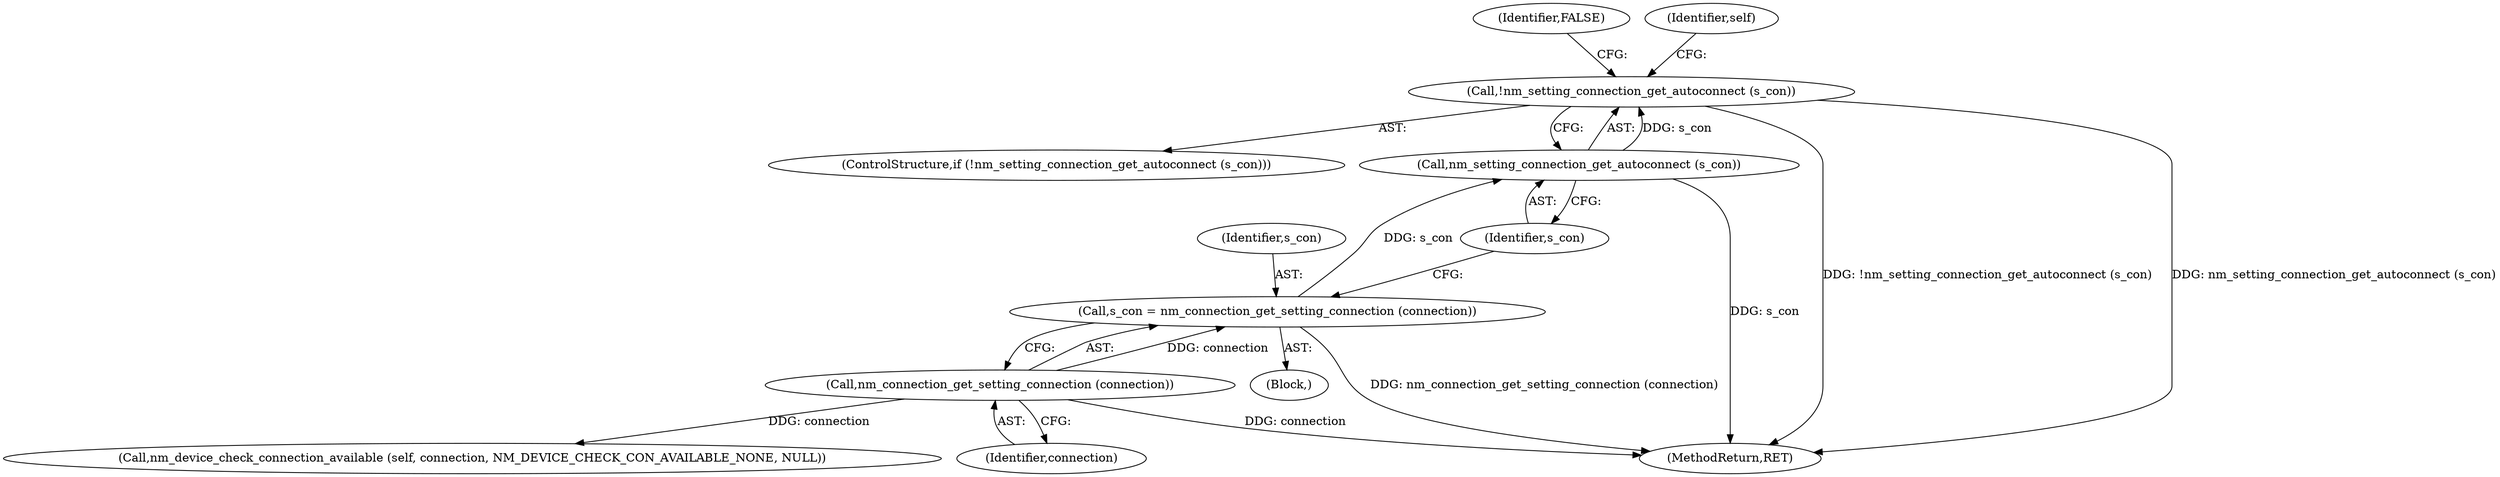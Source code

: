 digraph "0_NetworkManager_d5fc88e573fa58b93034b04d35a2454f5d28cad9@API" {
"1002767" [label="(Call,!nm_setting_connection_get_autoconnect (s_con))"];
"1002768" [label="(Call,nm_setting_connection_get_autoconnect (s_con))"];
"1002762" [label="(Call,s_con = nm_connection_get_setting_connection (connection))"];
"1002764" [label="(Call,nm_connection_get_setting_connection (connection))"];
"1002771" [label="(Identifier,FALSE)"];
"1002766" [label="(ControlStructure,if (!nm_setting_connection_get_autoconnect (s_con)))"];
"1002773" [label="(Call,nm_device_check_connection_available (self, connection, NM_DEVICE_CHECK_CON_AVAILABLE_NONE, NULL))"];
"1002764" [label="(Call,nm_connection_get_setting_connection (connection))"];
"1002762" [label="(Call,s_con = nm_connection_get_setting_connection (connection))"];
"1002774" [label="(Identifier,self)"];
"1007368" [label="(MethodReturn,RET)"];
"1002767" [label="(Call,!nm_setting_connection_get_autoconnect (s_con))"];
"1002763" [label="(Identifier,s_con)"];
"1002765" [label="(Identifier,connection)"];
"1002760" [label="(Block,)"];
"1002768" [label="(Call,nm_setting_connection_get_autoconnect (s_con))"];
"1002769" [label="(Identifier,s_con)"];
"1002767" -> "1002766"  [label="AST: "];
"1002767" -> "1002768"  [label="CFG: "];
"1002768" -> "1002767"  [label="AST: "];
"1002771" -> "1002767"  [label="CFG: "];
"1002774" -> "1002767"  [label="CFG: "];
"1002767" -> "1007368"  [label="DDG: !nm_setting_connection_get_autoconnect (s_con)"];
"1002767" -> "1007368"  [label="DDG: nm_setting_connection_get_autoconnect (s_con)"];
"1002768" -> "1002767"  [label="DDG: s_con"];
"1002768" -> "1002769"  [label="CFG: "];
"1002769" -> "1002768"  [label="AST: "];
"1002768" -> "1007368"  [label="DDG: s_con"];
"1002762" -> "1002768"  [label="DDG: s_con"];
"1002762" -> "1002760"  [label="AST: "];
"1002762" -> "1002764"  [label="CFG: "];
"1002763" -> "1002762"  [label="AST: "];
"1002764" -> "1002762"  [label="AST: "];
"1002769" -> "1002762"  [label="CFG: "];
"1002762" -> "1007368"  [label="DDG: nm_connection_get_setting_connection (connection)"];
"1002764" -> "1002762"  [label="DDG: connection"];
"1002764" -> "1002765"  [label="CFG: "];
"1002765" -> "1002764"  [label="AST: "];
"1002764" -> "1007368"  [label="DDG: connection"];
"1002764" -> "1002773"  [label="DDG: connection"];
}
